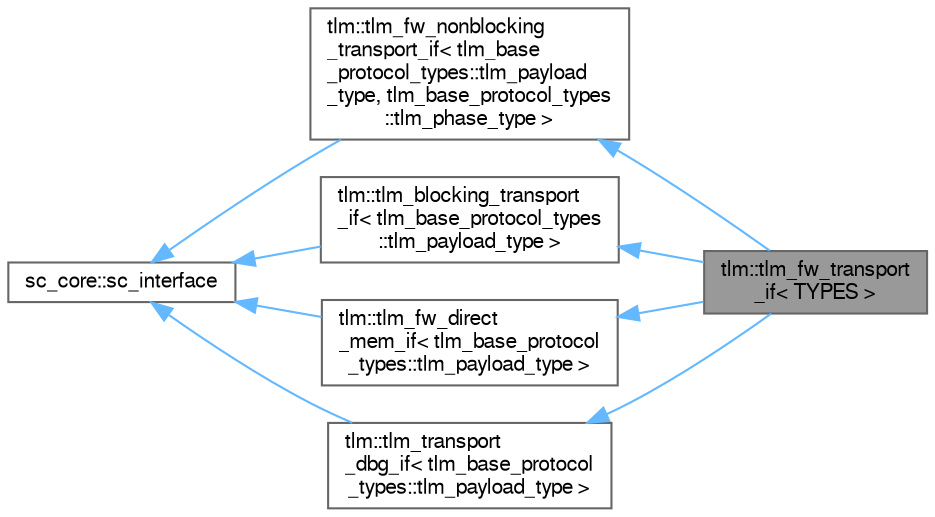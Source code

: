 digraph "tlm::tlm_fw_transport_if&lt; TYPES &gt;"
{
 // LATEX_PDF_SIZE
  bgcolor="transparent";
  edge [fontname=FreeSans,fontsize=10,labelfontname=FreeSans,labelfontsize=10];
  node [fontname=FreeSans,fontsize=10,shape=box,height=0.2,width=0.4];
  rankdir="LR";
  Node1 [id="Node000001",label="tlm::tlm_fw_transport\l_if\< TYPES \>",height=0.2,width=0.4,color="gray40", fillcolor="grey60", style="filled", fontcolor="black",tooltip=" "];
  Node2 -> Node1 [id="edge1_Node000001_Node000002",dir="back",color="steelblue1",style="solid",tooltip=" "];
  Node2 [id="Node000002",label="tlm::tlm_fw_nonblocking\l_transport_if\< tlm_base\l_protocol_types::tlm_payload\l_type, tlm_base_protocol_types\l::tlm_phase_type \>",height=0.2,width=0.4,color="gray40", fillcolor="white", style="filled",URL="$a01161.html",tooltip=" "];
  Node3 -> Node2 [id="edge2_Node000002_Node000003",dir="back",color="steelblue1",style="solid",tooltip=" "];
  Node3 [id="Node000003",label="sc_core::sc_interface",height=0.2,width=0.4,color="gray40", fillcolor="white", style="filled",tooltip=" "];
  Node4 -> Node1 [id="edge3_Node000001_Node000004",dir="back",color="steelblue1",style="solid",tooltip=" "];
  Node4 [id="Node000004",label="tlm::tlm_blocking_transport\l_if\< tlm_base_protocol_types\l::tlm_payload_type \>",height=0.2,width=0.4,color="gray40", fillcolor="white", style="filled",URL="$a01169.html",tooltip=" "];
  Node3 -> Node4 [id="edge4_Node000004_Node000003",dir="back",color="steelblue1",style="solid",tooltip=" "];
  Node5 -> Node1 [id="edge5_Node000001_Node000005",dir="back",color="steelblue1",style="solid",tooltip=" "];
  Node5 [id="Node000005",label="tlm::tlm_fw_direct\l_mem_if\< tlm_base_protocol\l_types::tlm_payload_type \>",height=0.2,width=0.4,color="gray40", fillcolor="white", style="filled",URL="$a01173.html",tooltip=" "];
  Node3 -> Node5 [id="edge6_Node000005_Node000003",dir="back",color="steelblue1",style="solid",tooltip=" "];
  Node6 -> Node1 [id="edge7_Node000001_Node000006",dir="back",color="steelblue1",style="solid",tooltip=" "];
  Node6 [id="Node000006",label="tlm::tlm_transport\l_dbg_if\< tlm_base_protocol\l_types::tlm_payload_type \>",height=0.2,width=0.4,color="gray40", fillcolor="white", style="filled",URL="$a01181.html",tooltip=" "];
  Node3 -> Node6 [id="edge8_Node000006_Node000003",dir="back",color="steelblue1",style="solid",tooltip=" "];
}

